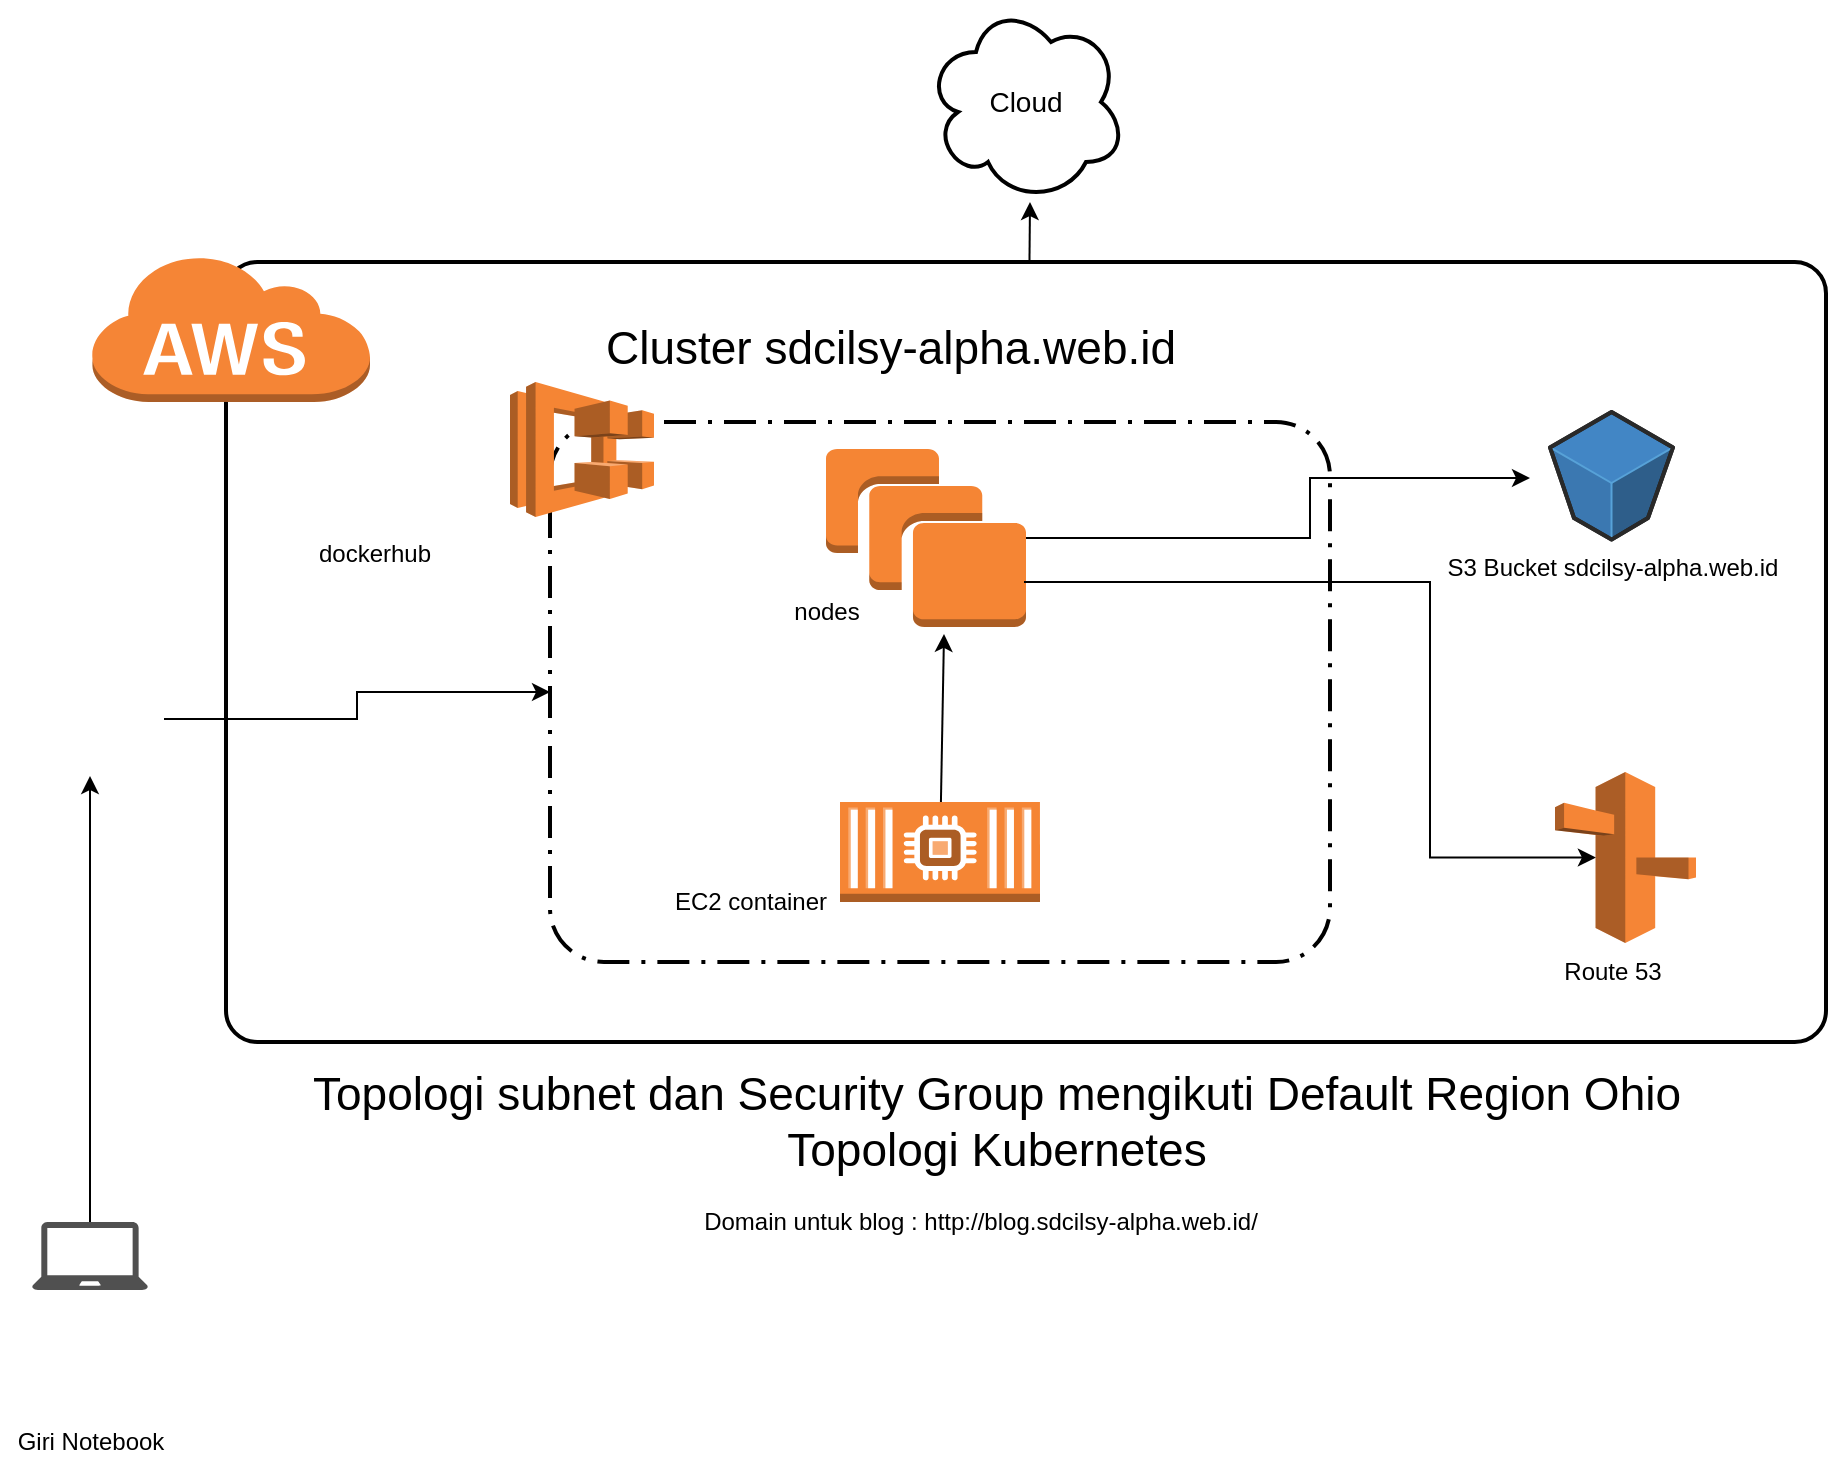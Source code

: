 <mxfile version="10.6.3" type="device"><diagram name="Page-1" id="75ae5057-2f1f-a65a-41a6-c58fb5237df7"><mxGraphModel dx="1177" dy="766" grid="1" gridSize="10" guides="1" tooltips="1" connect="1" arrows="1" fold="1" page="1" pageScale="1" pageWidth="1100" pageHeight="850" background="#ffffff" math="0" shadow="0"><root><mxCell id="0"/><mxCell id="1" parent="0"/><mxCell id="miRr2kSz1US1irgG4-C0-23" style="edgeStyle=none;rounded=0;orthogonalLoop=1;jettySize=auto;html=1;" parent="1" source="6d17579d09794128-4" edge="1"><mxGeometry relative="1" as="geometry"><mxPoint x="590" y="110" as="targetPoint"/></mxGeometry></mxCell><mxCell id="6d17579d09794128-4" value="" style="rounded=1;arcSize=4;dashed=0;strokeColor=#000000;fillColor=none;gradientColor=none;strokeWidth=2;shadow=0;comic=0;fontFamily=Verdana;fontSize=12;fontColor=#000000;html=1;" parent="1" vertex="1"><mxGeometry x="188" y="140" width="800" height="390" as="geometry"/></mxCell><mxCell id="6d17579d09794128-9" value="" style="rounded=1;arcSize=10;dashed=1;strokeColor=#000000;fillColor=none;gradientColor=none;dashPattern=8 3 1 3;strokeWidth=2;shadow=0;comic=0;fontFamily=Verdana;fontSize=12;fontColor=#000000;html=1;" parent="1" vertex="1"><mxGeometry x="350" y="220" width="390" height="270" as="geometry"/></mxCell><mxCell id="6d17579d09794128-5" value="" style="dashed=0;html=1;shape=mxgraph.aws3.cloud;fillColor=#F58536;gradientColor=none;dashed=0;rounded=1;shadow=0;comic=0;strokeColor=#E6E6E6;strokeWidth=6;fontFamily=Verdana;fontSize=12;fontColor=#000000;" parent="1" vertex="1"><mxGeometry x="120" y="136" width="140" height="74" as="geometry"/></mxCell><mxCell id="6d17579d09794128-6" value="" style="dashed=0;html=1;shape=mxgraph.aws3.route_53;fillColor=#F58536;gradientColor=none;rounded=1;shadow=0;comic=0;strokeColor=#E6E6E6;strokeWidth=6;fontFamily=Verdana;fontSize=12;fontColor=#000000;" parent="1" vertex="1"><mxGeometry x="852.5" y="395" width="70.5" height="85.5" as="geometry"/></mxCell><mxCell id="6d17579d09794128-24" style="edgeStyle=orthogonalEdgeStyle;rounded=0;html=1;labelBackgroundColor=none;strokeWidth=1;fontFamily=Verdana;fontSize=12;" parent="1" source="6d17579d09794128-8" edge="1"><mxGeometry relative="1" as="geometry"><Array as="points"><mxPoint x="730" y="278"/><mxPoint x="730" y="248"/></Array><mxPoint x="840" y="248" as="targetPoint"/></mxGeometry></mxCell><mxCell id="6d17579d09794128-8" value="" style="dashed=0;html=1;shape=mxgraph.aws3.instances;fillColor=#F58534;gradientColor=none;rounded=1;shadow=0;comic=0;strokeColor=#E6E6E6;strokeWidth=6;fontFamily=Verdana;fontSize=12;fontColor=#000000;" parent="1" vertex="1"><mxGeometry x="488" y="233.5" width="100" height="89" as="geometry"/></mxCell><mxCell id="miRr2kSz1US1irgG4-C0-15" style="edgeStyle=orthogonalEdgeStyle;rounded=0;orthogonalLoop=1;jettySize=auto;html=1;entryX=0.29;entryY=0.5;entryDx=0;entryDy=0;entryPerimeter=0;exitX=0.99;exitY=0.747;exitDx=0;exitDy=0;exitPerimeter=0;" parent="1" source="6d17579d09794128-8" target="6d17579d09794128-6" edge="1"><mxGeometry relative="1" as="geometry"><mxPoint x="579" y="520" as="sourcePoint"/><Array as="points"><mxPoint x="790" y="300"/><mxPoint x="790" y="438"/></Array></mxGeometry></mxCell><mxCell id="miRr2kSz1US1irgG4-C0-14" value="" style="outlineConnect=0;dashed=0;verticalLabelPosition=bottom;verticalAlign=top;align=center;html=1;shape=mxgraph.aws3.ecs;fillColor=#F58534;gradientColor=none;" parent="1" vertex="1"><mxGeometry x="330" y="200" width="72" height="67.5" as="geometry"/></mxCell><mxCell id="miRr2kSz1US1irgG4-C0-16" value="&lt;font style=&quot;font-size: 23px&quot;&gt;Cluster&amp;nbsp;sdcilsy-alpha.web.id&lt;/font&gt;" style="text;html=1;resizable=0;autosize=1;align=center;verticalAlign=middle;points=[];fillColor=none;strokeColor=none;rounded=0;" parent="1" vertex="1"><mxGeometry x="370" y="173" width="300" height="20" as="geometry"/></mxCell><mxCell id="hUaslvRDObHEuGPOspUX-10" style="edgeStyle=orthogonalEdgeStyle;rounded=0;orthogonalLoop=1;jettySize=auto;html=1;" parent="1" source="miRr2kSz1US1irgG4-C0-18" target="hUaslvRDObHEuGPOspUX-2" edge="1"><mxGeometry relative="1" as="geometry"><mxPoint x="260" y="350" as="targetPoint"/><Array as="points"><mxPoint x="120" y="380"/><mxPoint x="120" y="380"/></Array></mxGeometry></mxCell><mxCell id="miRr2kSz1US1irgG4-C0-18" value="" style="shadow=0;dashed=0;html=1;strokeColor=none;fillColor=#505050;labelPosition=center;verticalLabelPosition=bottom;verticalAlign=top;outlineConnect=0;align=center;shape=mxgraph.office.devices.laptop;" parent="1" vertex="1"><mxGeometry x="91" y="620" width="58" height="34" as="geometry"/></mxCell><mxCell id="miRr2kSz1US1irgG4-C0-20" value="Giri Notebook" style="text;html=1;resizable=0;autosize=1;align=center;verticalAlign=middle;points=[];fillColor=none;strokeColor=none;rounded=0;" parent="1" vertex="1"><mxGeometry x="75" y="720" width="90" height="20" as="geometry"/></mxCell><mxCell id="miRr2kSz1US1irgG4-C0-21" value="&lt;font style=&quot;font-size: 23px&quot;&gt;&lt;font style=&quot;font-size: 23px&quot;&gt;Topologi subnet dan Security Group mengikuti Default Region Ohio&lt;br&gt;&lt;/font&gt;Topologi Kubernetes&lt;/font&gt;&lt;br&gt;" style="text;html=1;resizable=0;autosize=1;align=center;verticalAlign=middle;points=[];fillColor=none;strokeColor=none;rounded=0;" parent="1" vertex="1"><mxGeometry x="223" y="550" width="700" height="40" as="geometry"/></mxCell><mxCell id="miRr2kSz1US1irgG4-C0-22" value="Cloud" style="ellipse;shape=cloud;strokeWidth=2;fontSize=14;whiteSpace=wrap;html=1;align=center;" parent="1" vertex="1"><mxGeometry x="538" y="10" width="100" height="100" as="geometry"/></mxCell><mxCell id="miRr2kSz1US1irgG4-C0-24" value="Route 53" style="text;html=1;resizable=0;autosize=1;align=center;verticalAlign=middle;points=[];fillColor=none;strokeColor=none;rounded=0;" parent="1" vertex="1"><mxGeometry x="851" y="485" width="60" height="20" as="geometry"/></mxCell><mxCell id="miRr2kSz1US1irgG4-C0-25" value="S3 Bucket&amp;nbsp;sdcilsy-alpha.web.id" style="text;html=1;resizable=0;autosize=1;align=center;verticalAlign=middle;points=[];fillColor=none;strokeColor=none;rounded=0;" parent="1" vertex="1"><mxGeometry x="791" y="282.5" width="180" height="20" as="geometry"/></mxCell><mxCell id="hUaslvRDObHEuGPOspUX-12" style="edgeStyle=orthogonalEdgeStyle;rounded=0;orthogonalLoop=1;jettySize=auto;html=1;" parent="1" source="hUaslvRDObHEuGPOspUX-2" target="6d17579d09794128-9" edge="1"><mxGeometry relative="1" as="geometry"/></mxCell><mxCell id="hUaslvRDObHEuGPOspUX-2" value="" style="shape=image;html=1;verticalAlign=top;verticalLabelPosition=bottom;labelBackgroundColor=#ffffff;imageAspect=0;aspect=fixed;image=https://cdn3.iconfinder.com/data/icons/logos-and-brands-adobe/512/97_Docker-128.png" parent="1" vertex="1"><mxGeometry x="100" y="340" width="57" height="57" as="geometry"/></mxCell><mxCell id="hUaslvRDObHEuGPOspUX-3" value="" style="verticalLabelPosition=bottom;html=1;verticalAlign=top;strokeWidth=1;align=center;outlineConnect=0;dashed=0;outlineConnect=0;shape=mxgraph.aws3d.s3Bucket;fillColor=#4286c5;strokeColor=#57A2D8;aspect=fixed;" parent="1" vertex="1"><mxGeometry x="850" y="215" width="61.5" height="63.8" as="geometry"/></mxCell><mxCell id="hUaslvRDObHEuGPOspUX-11" value="dockerhub&lt;br&gt;&lt;br&gt;" style="text;html=1;resizable=0;autosize=1;align=center;verticalAlign=middle;points=[];fillColor=none;strokeColor=none;rounded=0;" parent="1" vertex="1"><mxGeometry x="227" y="277.5" width="70" height="30" as="geometry"/></mxCell><mxCell id="hUaslvRDObHEuGPOspUX-16" style="edgeStyle=none;rounded=0;orthogonalLoop=1;jettySize=auto;html=1;entryX=0.59;entryY=1.039;entryDx=0;entryDy=0;entryPerimeter=0;" parent="1" source="hUaslvRDObHEuGPOspUX-13" target="6d17579d09794128-8" edge="1"><mxGeometry relative="1" as="geometry"/></mxCell><mxCell id="hUaslvRDObHEuGPOspUX-13" value="" style="outlineConnect=0;dashed=0;verticalLabelPosition=bottom;verticalAlign=top;align=center;html=1;shape=mxgraph.aws3.ec2_compute_container_2;fillColor=#F58534;gradientColor=none;" parent="1" vertex="1"><mxGeometry x="495" y="410" width="100" height="50" as="geometry"/></mxCell><mxCell id="hUaslvRDObHEuGPOspUX-14" value="EC2 container" style="text;html=1;resizable=0;autosize=1;align=center;verticalAlign=middle;points=[];fillColor=none;strokeColor=none;rounded=0;" parent="1" vertex="1"><mxGeometry x="405" y="450" width="90" height="20" as="geometry"/></mxCell><mxCell id="hUaslvRDObHEuGPOspUX-15" value="nodes" style="text;html=1;resizable=0;autosize=1;align=center;verticalAlign=middle;points=[];fillColor=none;strokeColor=none;rounded=0;" parent="1" vertex="1"><mxGeometry x="463" y="305" width="50" height="20" as="geometry"/></mxCell><mxCell id="hUaslvRDObHEuGPOspUX-17" value="Domain untuk blog :&amp;nbsp;http://blog.sdcilsy-alpha.web.id/" style="text;html=1;resizable=0;autosize=1;align=center;verticalAlign=middle;points=[];fillColor=none;strokeColor=none;rounded=0;" parent="1" vertex="1"><mxGeometry x="420" y="610" width="290" height="20" as="geometry"/></mxCell></root></mxGraphModel></diagram></mxfile>
